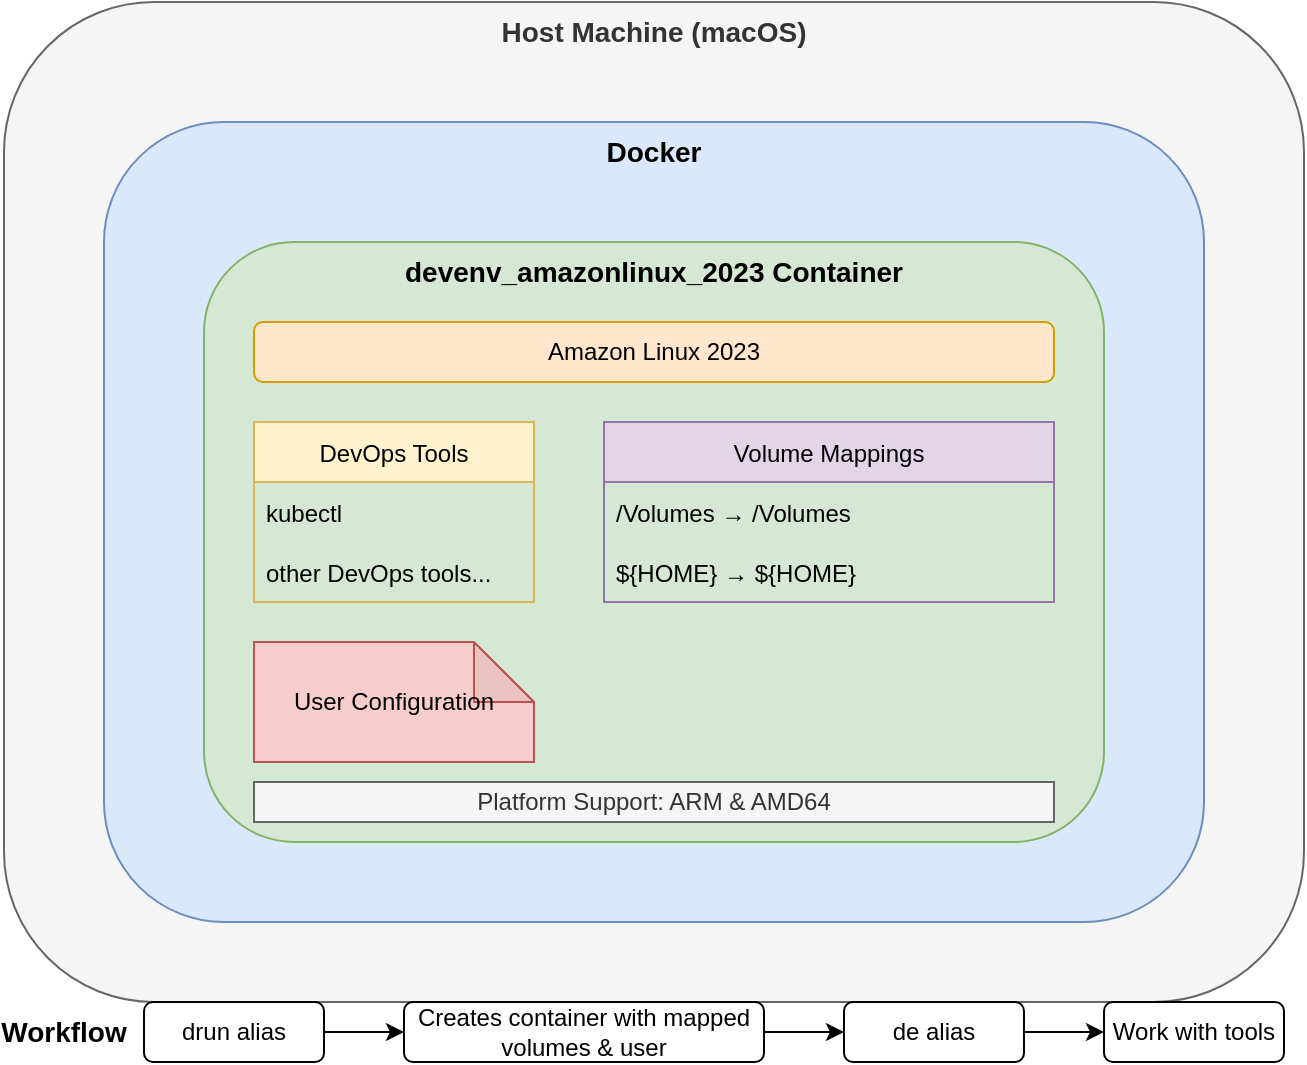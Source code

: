 <mxfile version="24.7.8">
  <diagram name="DevOps Container Environment" id="mRFWqYN62mNXsYdciQFr">
    <mxGraphModel dx="913" dy="525" grid="1" gridSize="10" guides="1" tooltips="1" connect="1" arrows="1" fold="1" page="1" pageScale="1" pageWidth="850" pageHeight="1100" math="0" shadow="0">
      <root>
        <mxCell id="0" />
        <mxCell id="1" parent="0" />
        <mxCell id="OBFRpq9fA7amm1uZNBog-1" value="Host Machine (macOS)" style="rounded=1;whiteSpace=wrap;html=1;fillColor=#f5f5f5;strokeColor=#666666;fontColor=#333333;verticalAlign=top;fontSize=14;fontStyle=1" vertex="1" parent="1">
          <mxGeometry x="100" y="100" width="650" height="500" as="geometry" />
        </mxCell>
        <mxCell id="OBFRpq9fA7amm1uZNBog-2" value="Docker" style="rounded=1;whiteSpace=wrap;html=1;fillColor=#dae8fc;strokeColor=#6c8ebf;verticalAlign=top;fontSize=14;fontStyle=1" vertex="1" parent="1">
          <mxGeometry x="150" y="160" width="550" height="400" as="geometry" />
        </mxCell>
        <mxCell id="OBFRpq9fA7amm1uZNBog-3" value="devenv_amazonlinux_2023 Container" style="rounded=1;whiteSpace=wrap;html=1;fillColor=#d5e8d4;strokeColor=#82b366;verticalAlign=top;fontSize=14;fontStyle=1" vertex="1" parent="1">
          <mxGeometry x="200" y="220" width="450" height="300" as="geometry" />
        </mxCell>
        <mxCell id="OBFRpq9fA7amm1uZNBog-4" value="Amazon Linux 2023" style="rounded=1;whiteSpace=wrap;html=1;fillColor=#ffe6cc;strokeColor=#d79b00;fontSize=12;" vertex="1" parent="1">
          <mxGeometry x="225" y="260" width="400" height="30" as="geometry" />
        </mxCell>
        <mxCell id="OBFRpq9fA7amm1uZNBog-5" value="DevOps Tools" style="swimlane;fontStyle=0;childLayout=stackLayout;horizontal=1;startSize=30;horizontalStack=0;resizeParent=1;resizeParentMax=0;resizeLast=0;collapsible=1;marginBottom=0;fillColor=#fff2cc;strokeColor=#d6b656;" vertex="1" parent="1">
          <mxGeometry x="225" y="310" width="140" height="90" as="geometry" />
        </mxCell>
        <mxCell id="OBFRpq9fA7amm1uZNBog-6" value="kubectl" style="text;strokeColor=none;fillColor=none;align=left;verticalAlign=middle;spacingLeft=4;spacingRight=4;overflow=hidden;points=[[0,0.5],[1,0.5]];portConstraint=eastwest;rotatable=0;" vertex="1" parent="OBFRpq9fA7amm1uZNBog-5">
          <mxGeometry y="30" width="140" height="30" as="geometry" />
        </mxCell>
        <mxCell id="OBFRpq9fA7amm1uZNBog-7" value="other DevOps tools..." style="text;strokeColor=none;fillColor=none;align=left;verticalAlign=middle;spacingLeft=4;spacingRight=4;overflow=hidden;points=[[0,0.5],[1,0.5]];portConstraint=eastwest;rotatable=0;" vertex="1" parent="OBFRpq9fA7amm1uZNBog-5">
          <mxGeometry y="60" width="140" height="30" as="geometry" />
        </mxCell>
        <mxCell id="OBFRpq9fA7amm1uZNBog-8" value="Volume Mappings" style="swimlane;fontStyle=0;childLayout=stackLayout;horizontal=1;startSize=30;horizontalStack=0;resizeParent=1;resizeParentMax=0;resizeLast=0;collapsible=1;marginBottom=0;fillColor=#e1d5e7;strokeColor=#9673a6;" vertex="1" parent="1">
          <mxGeometry x="400" y="310" width="225" height="90" as="geometry" />
        </mxCell>
        <mxCell id="OBFRpq9fA7amm1uZNBog-9" value="/Volumes → /Volumes" style="text;strokeColor=none;fillColor=none;align=left;verticalAlign=middle;spacingLeft=4;spacingRight=4;overflow=hidden;points=[[0,0.5],[1,0.5]];portConstraint=eastwest;rotatable=0;" vertex="1" parent="OBFRpq9fA7amm1uZNBog-8">
          <mxGeometry y="30" width="225" height="30" as="geometry" />
        </mxCell>
        <mxCell id="OBFRpq9fA7amm1uZNBog-10" value="${HOME} → ${HOME}" style="text;strokeColor=none;fillColor=none;align=left;verticalAlign=middle;spacingLeft=4;spacingRight=4;overflow=hidden;points=[[0,0.5],[1,0.5]];portConstraint=eastwest;rotatable=0;" vertex="1" parent="OBFRpq9fA7amm1uZNBog-8">
          <mxGeometry y="60" width="225" height="30" as="geometry" />
        </mxCell>
        <mxCell id="OBFRpq9fA7amm1uZNBog-12" value="User Configuration" style="shape=note;whiteSpace=wrap;html=1;backgroundOutline=1;darkOpacity=0.05;fillColor=#f8cecc;strokeColor=#b85450;" vertex="1" parent="1">
          <mxGeometry x="225" y="420" width="140" height="60" as="geometry" />
        </mxCell>
        <mxCell id="OBFRpq9fA7amm1uZNBog-14" value="Workflow" style="text;html=1;strokeColor=none;fillColor=none;align=center;verticalAlign=middle;whiteSpace=wrap;rounded=0;fontSize=14;fontStyle=1" vertex="1" parent="1">
          <mxGeometry x="100" y="600" width="60" height="30" as="geometry" />
        </mxCell>
        <mxCell id="OBFRpq9fA7amm1uZNBog-15" value="drun alias" style="rounded=1;whiteSpace=wrap;html=1;" vertex="1" parent="1">
          <mxGeometry x="170" y="600" width="90" height="30" as="geometry" />
        </mxCell>
        <mxCell id="OBFRpq9fA7amm1uZNBog-16" value="Creates container with mapped volumes &amp; user" style="rounded=1;whiteSpace=wrap;html=1;" vertex="1" parent="1">
          <mxGeometry x="300" y="600" width="180" height="30" as="geometry" />
        </mxCell>
        <mxCell id="OBFRpq9fA7amm1uZNBog-17" value="de alias" style="rounded=1;whiteSpace=wrap;html=1;" vertex="1" parent="1">
          <mxGeometry x="520" y="600" width="90" height="30" as="geometry" />
        </mxCell>
        <mxCell id="OBFRpq9fA7amm1uZNBog-18" value="Work with tools" style="rounded=1;whiteSpace=wrap;html=1;" vertex="1" parent="1">
          <mxGeometry x="650" y="600" width="90" height="30" as="geometry" />
        </mxCell>
        <mxCell id="OBFRpq9fA7amm1uZNBog-19" value="" style="endArrow=classic;html=1;rounded=0;exitX=1;exitY=0.5;exitDx=0;exitDy=0;entryX=0;entryY=0.5;entryDx=0;entryDy=0;" edge="1" parent="1" source="OBFRpq9fA7amm1uZNBog-15" target="OBFRpq9fA7amm1uZNBog-16">
          <mxGeometry width="50" height="50" relative="1" as="geometry">
            <mxPoint x="400" y="420" as="sourcePoint" />
            <mxPoint x="450" y="370" as="targetPoint" />
          </mxGeometry>
        </mxCell>
        <mxCell id="OBFRpq9fA7amm1uZNBog-20" value="" style="endArrow=classic;html=1;rounded=0;exitX=1;exitY=0.5;exitDx=0;exitDy=0;entryX=0;entryY=0.5;entryDx=0;entryDy=0;" edge="1" parent="1" source="OBFRpq9fA7amm1uZNBog-16" target="OBFRpq9fA7amm1uZNBog-17">
          <mxGeometry width="50" height="50" relative="1" as="geometry">
            <mxPoint x="270" y="615" as="sourcePoint" />
            <mxPoint x="310" y="615" as="targetPoint" />
          </mxGeometry>
        </mxCell>
        <mxCell id="OBFRpq9fA7amm1uZNBog-21" value="" style="endArrow=classic;html=1;rounded=0;exitX=1;exitY=0.5;exitDx=0;exitDy=0;entryX=0;entryY=0.5;entryDx=0;entryDy=0;" edge="1" parent="1" source="OBFRpq9fA7amm1uZNBog-17" target="OBFRpq9fA7amm1uZNBog-18">
          <mxGeometry width="50" height="50" relative="1" as="geometry">
            <mxPoint x="490" y="615" as="sourcePoint" />
            <mxPoint x="530" y="615" as="targetPoint" />
          </mxGeometry>
        </mxCell>
        <mxCell id="OBFRpq9fA7amm1uZNBog-22" value="Platform Support: ARM &amp; AMD64" style="text;html=1;strokeColor=#666666;fillColor=#f5f5f5;align=center;verticalAlign=middle;whiteSpace=wrap;rounded=0;fontColor=#333333;" vertex="1" parent="1">
          <mxGeometry x="225" y="490" width="400" height="20" as="geometry" />
        </mxCell>
      </root>
    </mxGraphModel>
  </diagram>
</mxfile>
